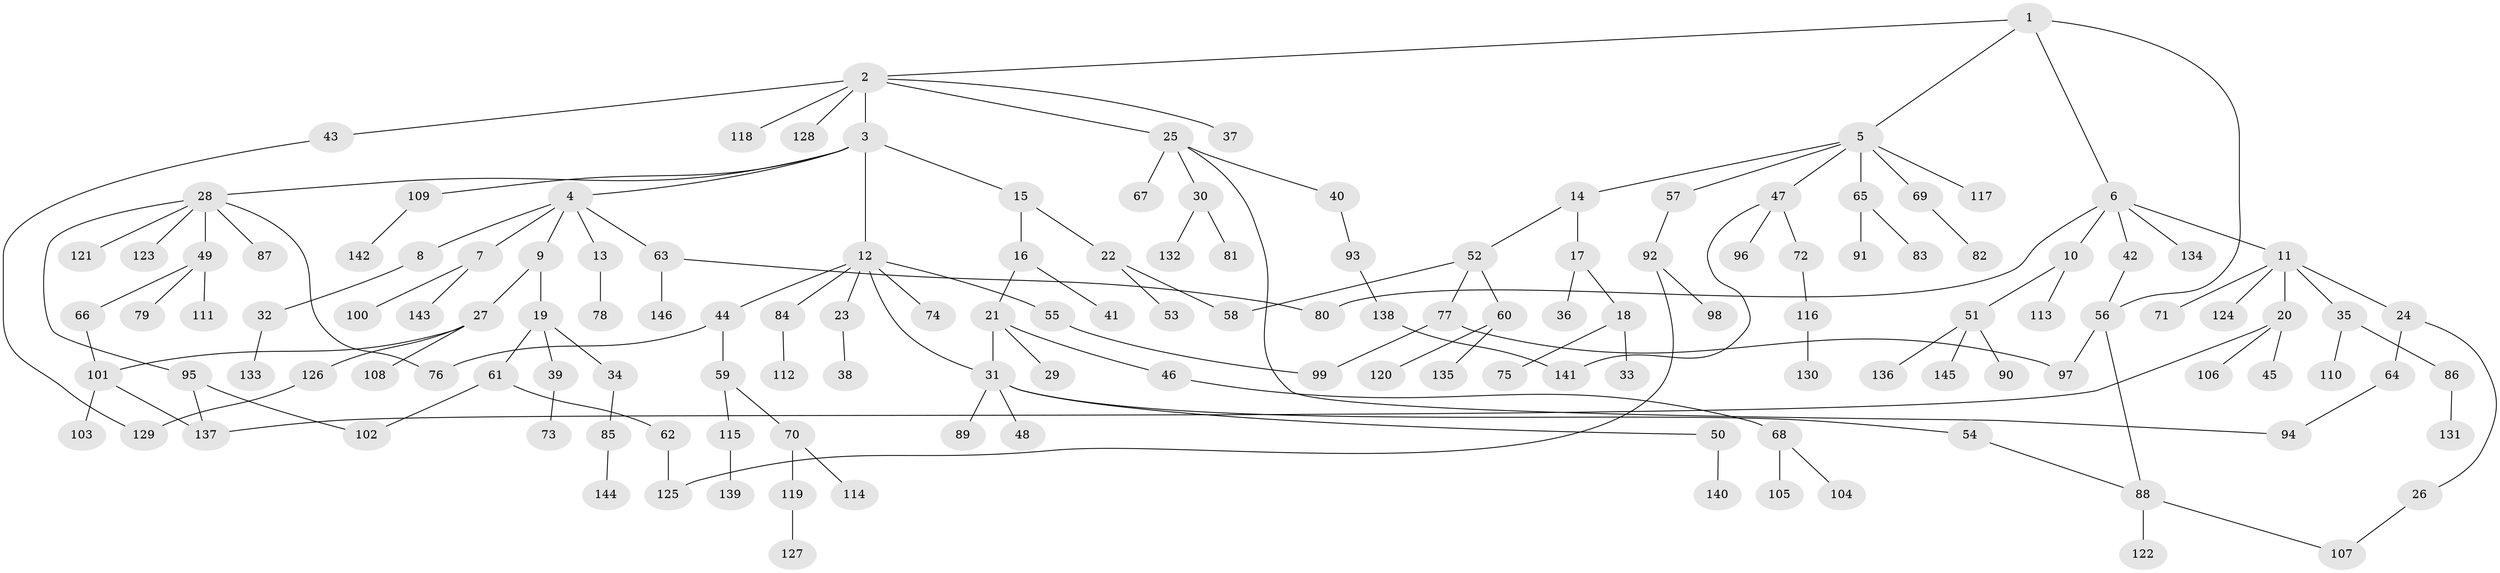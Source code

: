 // Generated by graph-tools (version 1.1) at 2025/10/02/27/25 16:10:51]
// undirected, 146 vertices, 162 edges
graph export_dot {
graph [start="1"]
  node [color=gray90,style=filled];
  1;
  2;
  3;
  4;
  5;
  6;
  7;
  8;
  9;
  10;
  11;
  12;
  13;
  14;
  15;
  16;
  17;
  18;
  19;
  20;
  21;
  22;
  23;
  24;
  25;
  26;
  27;
  28;
  29;
  30;
  31;
  32;
  33;
  34;
  35;
  36;
  37;
  38;
  39;
  40;
  41;
  42;
  43;
  44;
  45;
  46;
  47;
  48;
  49;
  50;
  51;
  52;
  53;
  54;
  55;
  56;
  57;
  58;
  59;
  60;
  61;
  62;
  63;
  64;
  65;
  66;
  67;
  68;
  69;
  70;
  71;
  72;
  73;
  74;
  75;
  76;
  77;
  78;
  79;
  80;
  81;
  82;
  83;
  84;
  85;
  86;
  87;
  88;
  89;
  90;
  91;
  92;
  93;
  94;
  95;
  96;
  97;
  98;
  99;
  100;
  101;
  102;
  103;
  104;
  105;
  106;
  107;
  108;
  109;
  110;
  111;
  112;
  113;
  114;
  115;
  116;
  117;
  118;
  119;
  120;
  121;
  122;
  123;
  124;
  125;
  126;
  127;
  128;
  129;
  130;
  131;
  132;
  133;
  134;
  135;
  136;
  137;
  138;
  139;
  140;
  141;
  142;
  143;
  144;
  145;
  146;
  1 -- 2;
  1 -- 5;
  1 -- 6;
  1 -- 56;
  2 -- 3;
  2 -- 25;
  2 -- 37;
  2 -- 43;
  2 -- 118;
  2 -- 128;
  3 -- 4;
  3 -- 12;
  3 -- 15;
  3 -- 28;
  3 -- 109;
  4 -- 7;
  4 -- 8;
  4 -- 9;
  4 -- 13;
  4 -- 63;
  5 -- 14;
  5 -- 47;
  5 -- 57;
  5 -- 65;
  5 -- 69;
  5 -- 117;
  6 -- 10;
  6 -- 11;
  6 -- 42;
  6 -- 134;
  6 -- 80;
  7 -- 100;
  7 -- 143;
  8 -- 32;
  9 -- 19;
  9 -- 27;
  10 -- 51;
  10 -- 113;
  11 -- 20;
  11 -- 24;
  11 -- 35;
  11 -- 71;
  11 -- 124;
  12 -- 23;
  12 -- 31;
  12 -- 44;
  12 -- 55;
  12 -- 74;
  12 -- 84;
  13 -- 78;
  14 -- 17;
  14 -- 52;
  15 -- 16;
  15 -- 22;
  16 -- 21;
  16 -- 41;
  17 -- 18;
  17 -- 36;
  18 -- 33;
  18 -- 75;
  19 -- 34;
  19 -- 39;
  19 -- 61;
  20 -- 45;
  20 -- 106;
  20 -- 137;
  21 -- 29;
  21 -- 46;
  21 -- 31;
  22 -- 53;
  22 -- 58;
  23 -- 38;
  24 -- 26;
  24 -- 64;
  25 -- 30;
  25 -- 40;
  25 -- 67;
  25 -- 94;
  26 -- 107;
  27 -- 108;
  27 -- 126;
  27 -- 101;
  28 -- 49;
  28 -- 76;
  28 -- 87;
  28 -- 95;
  28 -- 121;
  28 -- 123;
  30 -- 81;
  30 -- 132;
  31 -- 48;
  31 -- 50;
  31 -- 54;
  31 -- 89;
  32 -- 133;
  34 -- 85;
  35 -- 86;
  35 -- 110;
  39 -- 73;
  40 -- 93;
  42 -- 56;
  43 -- 129;
  44 -- 59;
  44 -- 76;
  46 -- 68;
  47 -- 72;
  47 -- 96;
  47 -- 141;
  49 -- 66;
  49 -- 79;
  49 -- 111;
  50 -- 140;
  51 -- 90;
  51 -- 136;
  51 -- 145;
  52 -- 58;
  52 -- 60;
  52 -- 77;
  54 -- 88;
  55 -- 99;
  56 -- 88;
  56 -- 97;
  57 -- 92;
  59 -- 70;
  59 -- 115;
  60 -- 120;
  60 -- 135;
  61 -- 62;
  61 -- 102;
  62 -- 125;
  63 -- 80;
  63 -- 146;
  64 -- 94;
  65 -- 83;
  65 -- 91;
  66 -- 101;
  68 -- 104;
  68 -- 105;
  69 -- 82;
  70 -- 114;
  70 -- 119;
  72 -- 116;
  77 -- 97;
  77 -- 99;
  84 -- 112;
  85 -- 144;
  86 -- 131;
  88 -- 122;
  88 -- 107;
  92 -- 98;
  92 -- 125;
  93 -- 138;
  95 -- 137;
  95 -- 102;
  101 -- 103;
  101 -- 137;
  109 -- 142;
  115 -- 139;
  116 -- 130;
  119 -- 127;
  126 -- 129;
  138 -- 141;
}
